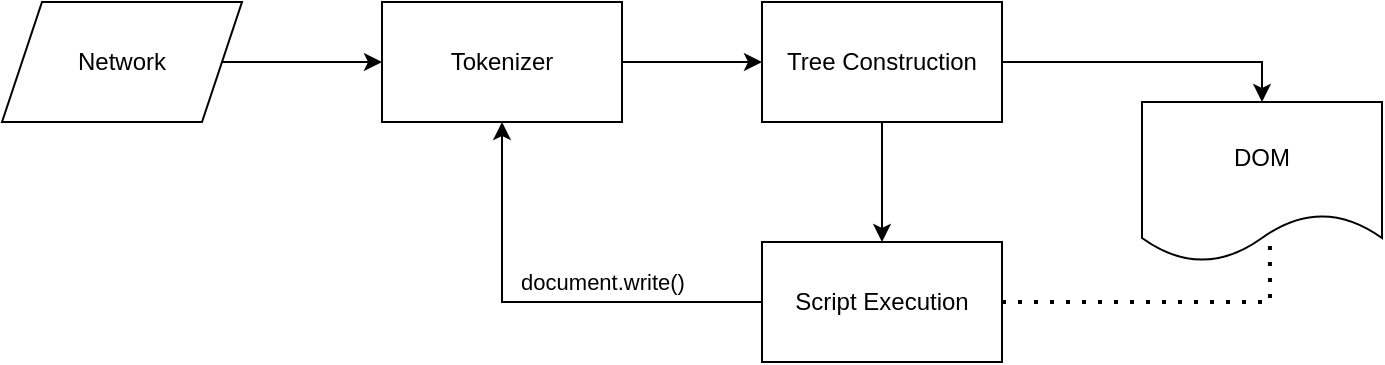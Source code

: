 <mxfile version="24.0.4" type="device">
  <diagram id="C5RBs43oDa-KdzZeNtuy" name="Page-1">
    <mxGraphModel dx="954" dy="727" grid="1" gridSize="10" guides="1" tooltips="1" connect="1" arrows="1" fold="1" page="1" pageScale="1" pageWidth="827" pageHeight="1169" math="0" shadow="0">
      <root>
        <mxCell id="WIyWlLk6GJQsqaUBKTNV-0" />
        <mxCell id="WIyWlLk6GJQsqaUBKTNV-1" parent="WIyWlLk6GJQsqaUBKTNV-0" />
        <mxCell id="Vii7Bnl0OTtIo5eGfqnA-2" style="edgeStyle=orthogonalEdgeStyle;rounded=0;orthogonalLoop=1;jettySize=auto;html=1;exitX=1;exitY=0.5;exitDx=0;exitDy=0;entryX=0;entryY=0.5;entryDx=0;entryDy=0;" edge="1" parent="WIyWlLk6GJQsqaUBKTNV-1" source="Vii7Bnl0OTtIo5eGfqnA-0" target="Vii7Bnl0OTtIo5eGfqnA-1">
          <mxGeometry relative="1" as="geometry" />
        </mxCell>
        <mxCell id="Vii7Bnl0OTtIo5eGfqnA-0" value="Network" style="shape=parallelogram;perimeter=parallelogramPerimeter;whiteSpace=wrap;html=1;fixedSize=1;" vertex="1" parent="WIyWlLk6GJQsqaUBKTNV-1">
          <mxGeometry x="80" y="260" width="120" height="60" as="geometry" />
        </mxCell>
        <mxCell id="Vii7Bnl0OTtIo5eGfqnA-6" style="edgeStyle=orthogonalEdgeStyle;rounded=0;orthogonalLoop=1;jettySize=auto;html=1;entryX=0;entryY=0.5;entryDx=0;entryDy=0;" edge="1" parent="WIyWlLk6GJQsqaUBKTNV-1" source="Vii7Bnl0OTtIo5eGfqnA-1" target="Vii7Bnl0OTtIo5eGfqnA-3">
          <mxGeometry relative="1" as="geometry" />
        </mxCell>
        <mxCell id="Vii7Bnl0OTtIo5eGfqnA-1" value="Tokenizer" style="rounded=0;whiteSpace=wrap;html=1;" vertex="1" parent="WIyWlLk6GJQsqaUBKTNV-1">
          <mxGeometry x="270" y="260" width="120" height="60" as="geometry" />
        </mxCell>
        <mxCell id="Vii7Bnl0OTtIo5eGfqnA-12" style="edgeStyle=orthogonalEdgeStyle;rounded=0;orthogonalLoop=1;jettySize=auto;html=1;exitX=0.5;exitY=1;exitDx=0;exitDy=0;" edge="1" parent="WIyWlLk6GJQsqaUBKTNV-1" source="Vii7Bnl0OTtIo5eGfqnA-3" target="Vii7Bnl0OTtIo5eGfqnA-5">
          <mxGeometry relative="1" as="geometry" />
        </mxCell>
        <mxCell id="Vii7Bnl0OTtIo5eGfqnA-14" style="edgeStyle=orthogonalEdgeStyle;rounded=0;orthogonalLoop=1;jettySize=auto;html=1;entryX=0.5;entryY=0;entryDx=0;entryDy=0;" edge="1" parent="WIyWlLk6GJQsqaUBKTNV-1" source="Vii7Bnl0OTtIo5eGfqnA-3" target="Vii7Bnl0OTtIo5eGfqnA-4">
          <mxGeometry relative="1" as="geometry" />
        </mxCell>
        <mxCell id="Vii7Bnl0OTtIo5eGfqnA-3" value="Tree Construction" style="rounded=0;whiteSpace=wrap;html=1;" vertex="1" parent="WIyWlLk6GJQsqaUBKTNV-1">
          <mxGeometry x="460" y="260" width="120" height="60" as="geometry" />
        </mxCell>
        <mxCell id="Vii7Bnl0OTtIo5eGfqnA-4" value="DOM" style="shape=document;whiteSpace=wrap;html=1;boundedLbl=1;" vertex="1" parent="WIyWlLk6GJQsqaUBKTNV-1">
          <mxGeometry x="650" y="310" width="120" height="80" as="geometry" />
        </mxCell>
        <mxCell id="Vii7Bnl0OTtIo5eGfqnA-9" style="edgeStyle=orthogonalEdgeStyle;rounded=0;orthogonalLoop=1;jettySize=auto;html=1;entryX=0.5;entryY=1;entryDx=0;entryDy=0;" edge="1" parent="WIyWlLk6GJQsqaUBKTNV-1" source="Vii7Bnl0OTtIo5eGfqnA-5" target="Vii7Bnl0OTtIo5eGfqnA-1">
          <mxGeometry relative="1" as="geometry" />
        </mxCell>
        <mxCell id="Vii7Bnl0OTtIo5eGfqnA-13" value="document.write()" style="edgeLabel;html=1;align=center;verticalAlign=middle;resizable=0;points=[];" vertex="1" connectable="0" parent="Vii7Bnl0OTtIo5eGfqnA-9">
          <mxGeometry x="-0.145" y="-1" relative="1" as="geometry">
            <mxPoint x="14" y="-9" as="offset" />
          </mxGeometry>
        </mxCell>
        <mxCell id="Vii7Bnl0OTtIo5eGfqnA-5" value="Script Execution" style="rounded=0;whiteSpace=wrap;html=1;" vertex="1" parent="WIyWlLk6GJQsqaUBKTNV-1">
          <mxGeometry x="460" y="380" width="120" height="60" as="geometry" />
        </mxCell>
        <mxCell id="Vii7Bnl0OTtIo5eGfqnA-11" value="" style="endArrow=none;dashed=1;html=1;dashPattern=1 3;strokeWidth=2;rounded=0;entryX=0.533;entryY=0.863;entryDx=0;entryDy=0;entryPerimeter=0;exitX=1;exitY=0.5;exitDx=0;exitDy=0;" edge="1" parent="WIyWlLk6GJQsqaUBKTNV-1" source="Vii7Bnl0OTtIo5eGfqnA-5" target="Vii7Bnl0OTtIo5eGfqnA-4">
          <mxGeometry width="50" height="50" relative="1" as="geometry">
            <mxPoint x="630" y="490" as="sourcePoint" />
            <mxPoint x="680" y="440" as="targetPoint" />
            <Array as="points">
              <mxPoint x="714" y="410" />
            </Array>
          </mxGeometry>
        </mxCell>
      </root>
    </mxGraphModel>
  </diagram>
</mxfile>
